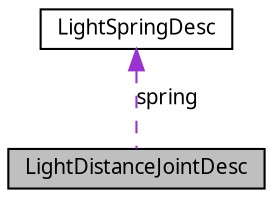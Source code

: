 digraph G
{
  edge [fontname="FreeSans.ttf",fontsize=10,labelfontname="FreeSans.ttf",labelfontsize=10];
  node [fontname="FreeSans.ttf",fontsize=10,shape=record];
  Node1 [label="LightDistanceJointDesc",height=0.2,width=0.4,color="black", fillcolor="grey75", style="filled" fontcolor="black"];
  Node2 -> Node1 [dir=back,color="darkorchid3",fontsize=10,style="dashed",label="spring",fontname="FreeSans.ttf"];
  Node2 [label="LightSpringDesc",height=0.2,width=0.4,color="black", fillcolor="white", style="filled",URL="$struct_light_spring_desc.html"];
}
